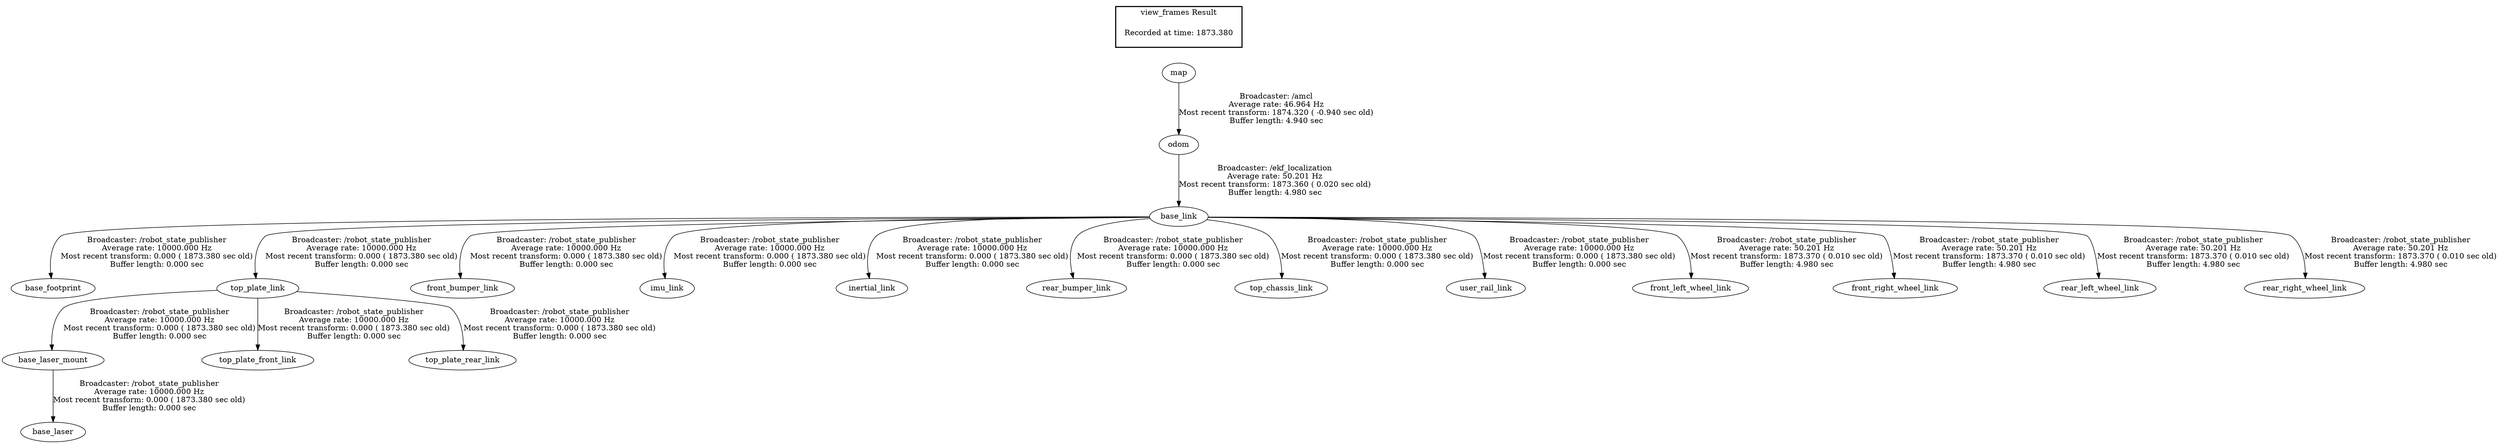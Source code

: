 digraph G {
"base_link" -> "base_footprint"[label="Broadcaster: /robot_state_publisher\nAverage rate: 10000.000 Hz\nMost recent transform: 0.000 ( 1873.380 sec old)\nBuffer length: 0.000 sec\n"];
"odom" -> "base_link"[label="Broadcaster: /ekf_localization\nAverage rate: 50.201 Hz\nMost recent transform: 1873.360 ( 0.020 sec old)\nBuffer length: 4.980 sec\n"];
"base_laser_mount" -> "base_laser"[label="Broadcaster: /robot_state_publisher\nAverage rate: 10000.000 Hz\nMost recent transform: 0.000 ( 1873.380 sec old)\nBuffer length: 0.000 sec\n"];
"top_plate_link" -> "base_laser_mount"[label="Broadcaster: /robot_state_publisher\nAverage rate: 10000.000 Hz\nMost recent transform: 0.000 ( 1873.380 sec old)\nBuffer length: 0.000 sec\n"];
"base_link" -> "front_bumper_link"[label="Broadcaster: /robot_state_publisher\nAverage rate: 10000.000 Hz\nMost recent transform: 0.000 ( 1873.380 sec old)\nBuffer length: 0.000 sec\n"];
"base_link" -> "imu_link"[label="Broadcaster: /robot_state_publisher\nAverage rate: 10000.000 Hz\nMost recent transform: 0.000 ( 1873.380 sec old)\nBuffer length: 0.000 sec\n"];
"base_link" -> "inertial_link"[label="Broadcaster: /robot_state_publisher\nAverage rate: 10000.000 Hz\nMost recent transform: 0.000 ( 1873.380 sec old)\nBuffer length: 0.000 sec\n"];
"base_link" -> "top_plate_link"[label="Broadcaster: /robot_state_publisher\nAverage rate: 10000.000 Hz\nMost recent transform: 0.000 ( 1873.380 sec old)\nBuffer length: 0.000 sec\n"];
"base_link" -> "rear_bumper_link"[label="Broadcaster: /robot_state_publisher\nAverage rate: 10000.000 Hz\nMost recent transform: 0.000 ( 1873.380 sec old)\nBuffer length: 0.000 sec\n"];
"base_link" -> "top_chassis_link"[label="Broadcaster: /robot_state_publisher\nAverage rate: 10000.000 Hz\nMost recent transform: 0.000 ( 1873.380 sec old)\nBuffer length: 0.000 sec\n"];
"top_plate_link" -> "top_plate_front_link"[label="Broadcaster: /robot_state_publisher\nAverage rate: 10000.000 Hz\nMost recent transform: 0.000 ( 1873.380 sec old)\nBuffer length: 0.000 sec\n"];
"top_plate_link" -> "top_plate_rear_link"[label="Broadcaster: /robot_state_publisher\nAverage rate: 10000.000 Hz\nMost recent transform: 0.000 ( 1873.380 sec old)\nBuffer length: 0.000 sec\n"];
"base_link" -> "user_rail_link"[label="Broadcaster: /robot_state_publisher\nAverage rate: 10000.000 Hz\nMost recent transform: 0.000 ( 1873.380 sec old)\nBuffer length: 0.000 sec\n"];
"map" -> "odom"[label="Broadcaster: /amcl\nAverage rate: 46.964 Hz\nMost recent transform: 1874.320 ( -0.940 sec old)\nBuffer length: 4.940 sec\n"];
"base_link" -> "front_left_wheel_link"[label="Broadcaster: /robot_state_publisher\nAverage rate: 50.201 Hz\nMost recent transform: 1873.370 ( 0.010 sec old)\nBuffer length: 4.980 sec\n"];
"base_link" -> "front_right_wheel_link"[label="Broadcaster: /robot_state_publisher\nAverage rate: 50.201 Hz\nMost recent transform: 1873.370 ( 0.010 sec old)\nBuffer length: 4.980 sec\n"];
"base_link" -> "rear_left_wheel_link"[label="Broadcaster: /robot_state_publisher\nAverage rate: 50.201 Hz\nMost recent transform: 1873.370 ( 0.010 sec old)\nBuffer length: 4.980 sec\n"];
"base_link" -> "rear_right_wheel_link"[label="Broadcaster: /robot_state_publisher\nAverage rate: 50.201 Hz\nMost recent transform: 1873.370 ( 0.010 sec old)\nBuffer length: 4.980 sec\n"];
edge [style=invis];
 subgraph cluster_legend { style=bold; color=black; label ="view_frames Result";
"Recorded at time: 1873.380"[ shape=plaintext ] ;
 }->"map";
}